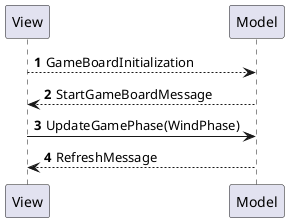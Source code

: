 @startuml
autonumber

'Press start game in MenuComponent - Pass the settings and fill the hand
View --> Model : GameBoardInitialization
Model --> View: StartGameBoardMessage
View -> Model: UpdateGamePhase(WindPhase)
Model --> View: RefreshMessage

@enduml